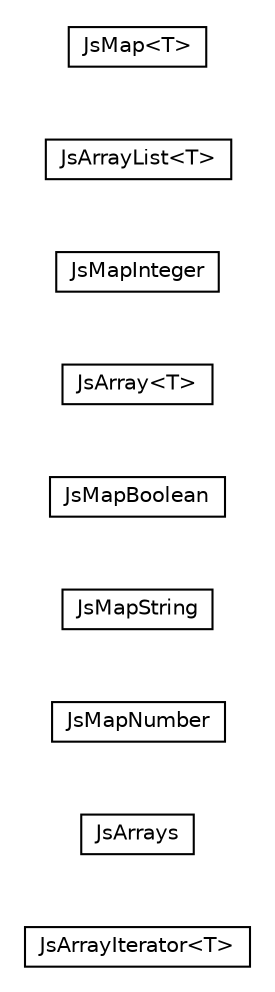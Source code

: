 #!/usr/local/bin/dot
#
# Class diagram 
# Generated by UMLGraph version R5_6-24-gf6e263 (http://www.umlgraph.org/)
#

digraph G {
	edge [fontname="Helvetica",fontsize=10,labelfontname="Helvetica",labelfontsize=10];
	node [fontname="Helvetica",fontsize=10,shape=plaintext];
	nodesep=0.25;
	ranksep=0.5;
	rankdir=LR;
	// org.turbogwt.core.js.collections.client.JsArrayIterator<T>
	c278 [label=<<table title="org.turbogwt.core.js.collections.client.JsArrayIterator" border="0" cellborder="1" cellspacing="0" cellpadding="2" port="p" href="./JsArrayIterator.html">
		<tr><td><table border="0" cellspacing="0" cellpadding="1">
<tr><td align="center" balign="center"> JsArrayIterator&lt;T&gt; </td></tr>
		</table></td></tr>
		</table>>, URL="./JsArrayIterator.html", fontname="Helvetica", fontcolor="black", fontsize=10.0];
	// org.turbogwt.core.js.collections.client.JsArrays
	c279 [label=<<table title="org.turbogwt.core.js.collections.client.JsArrays" border="0" cellborder="1" cellspacing="0" cellpadding="2" port="p" href="./JsArrays.html">
		<tr><td><table border="0" cellspacing="0" cellpadding="1">
<tr><td align="center" balign="center"> JsArrays </td></tr>
		</table></td></tr>
		</table>>, URL="./JsArrays.html", fontname="Helvetica", fontcolor="black", fontsize=10.0];
	// org.turbogwt.core.js.collections.client.JsMapNumber
	c280 [label=<<table title="org.turbogwt.core.js.collections.client.JsMapNumber" border="0" cellborder="1" cellspacing="0" cellpadding="2" port="p" href="./JsMapNumber.html">
		<tr><td><table border="0" cellspacing="0" cellpadding="1">
<tr><td align="center" balign="center"> JsMapNumber </td></tr>
		</table></td></tr>
		</table>>, URL="./JsMapNumber.html", fontname="Helvetica", fontcolor="black", fontsize=10.0];
	// org.turbogwt.core.js.collections.client.JsMapString
	c281 [label=<<table title="org.turbogwt.core.js.collections.client.JsMapString" border="0" cellborder="1" cellspacing="0" cellpadding="2" port="p" href="./JsMapString.html">
		<tr><td><table border="0" cellspacing="0" cellpadding="1">
<tr><td align="center" balign="center"> JsMapString </td></tr>
		</table></td></tr>
		</table>>, URL="./JsMapString.html", fontname="Helvetica", fontcolor="black", fontsize=10.0];
	// org.turbogwt.core.js.collections.client.JsMapBoolean
	c282 [label=<<table title="org.turbogwt.core.js.collections.client.JsMapBoolean" border="0" cellborder="1" cellspacing="0" cellpadding="2" port="p" href="./JsMapBoolean.html">
		<tr><td><table border="0" cellspacing="0" cellpadding="1">
<tr><td align="center" balign="center"> JsMapBoolean </td></tr>
		</table></td></tr>
		</table>>, URL="./JsMapBoolean.html", fontname="Helvetica", fontcolor="black", fontsize=10.0];
	// org.turbogwt.core.js.collections.client.JsArray<T>
	c283 [label=<<table title="org.turbogwt.core.js.collections.client.JsArray" border="0" cellborder="1" cellspacing="0" cellpadding="2" port="p" href="./JsArray.html">
		<tr><td><table border="0" cellspacing="0" cellpadding="1">
<tr><td align="center" balign="center"> JsArray&lt;T&gt; </td></tr>
		</table></td></tr>
		</table>>, URL="./JsArray.html", fontname="Helvetica", fontcolor="black", fontsize=10.0];
	// org.turbogwt.core.js.collections.client.JsMapInteger
	c284 [label=<<table title="org.turbogwt.core.js.collections.client.JsMapInteger" border="0" cellborder="1" cellspacing="0" cellpadding="2" port="p" href="./JsMapInteger.html">
		<tr><td><table border="0" cellspacing="0" cellpadding="1">
<tr><td align="center" balign="center"> JsMapInteger </td></tr>
		</table></td></tr>
		</table>>, URL="./JsMapInteger.html", fontname="Helvetica", fontcolor="black", fontsize=10.0];
	// org.turbogwt.core.js.collections.client.JsArrayList<T>
	c285 [label=<<table title="org.turbogwt.core.js.collections.client.JsArrayList" border="0" cellborder="1" cellspacing="0" cellpadding="2" port="p" href="./JsArrayList.html">
		<tr><td><table border="0" cellspacing="0" cellpadding="1">
<tr><td align="center" balign="center"> JsArrayList&lt;T&gt; </td></tr>
		</table></td></tr>
		</table>>, URL="./JsArrayList.html", fontname="Helvetica", fontcolor="black", fontsize=10.0];
	// org.turbogwt.core.js.collections.client.JsMap<T>
	c286 [label=<<table title="org.turbogwt.core.js.collections.client.JsMap" border="0" cellborder="1" cellspacing="0" cellpadding="2" port="p" href="./JsMap.html">
		<tr><td><table border="0" cellspacing="0" cellpadding="1">
<tr><td align="center" balign="center"> JsMap&lt;T&gt; </td></tr>
		</table></td></tr>
		</table>>, URL="./JsMap.html", fontname="Helvetica", fontcolor="black", fontsize=10.0];
}

